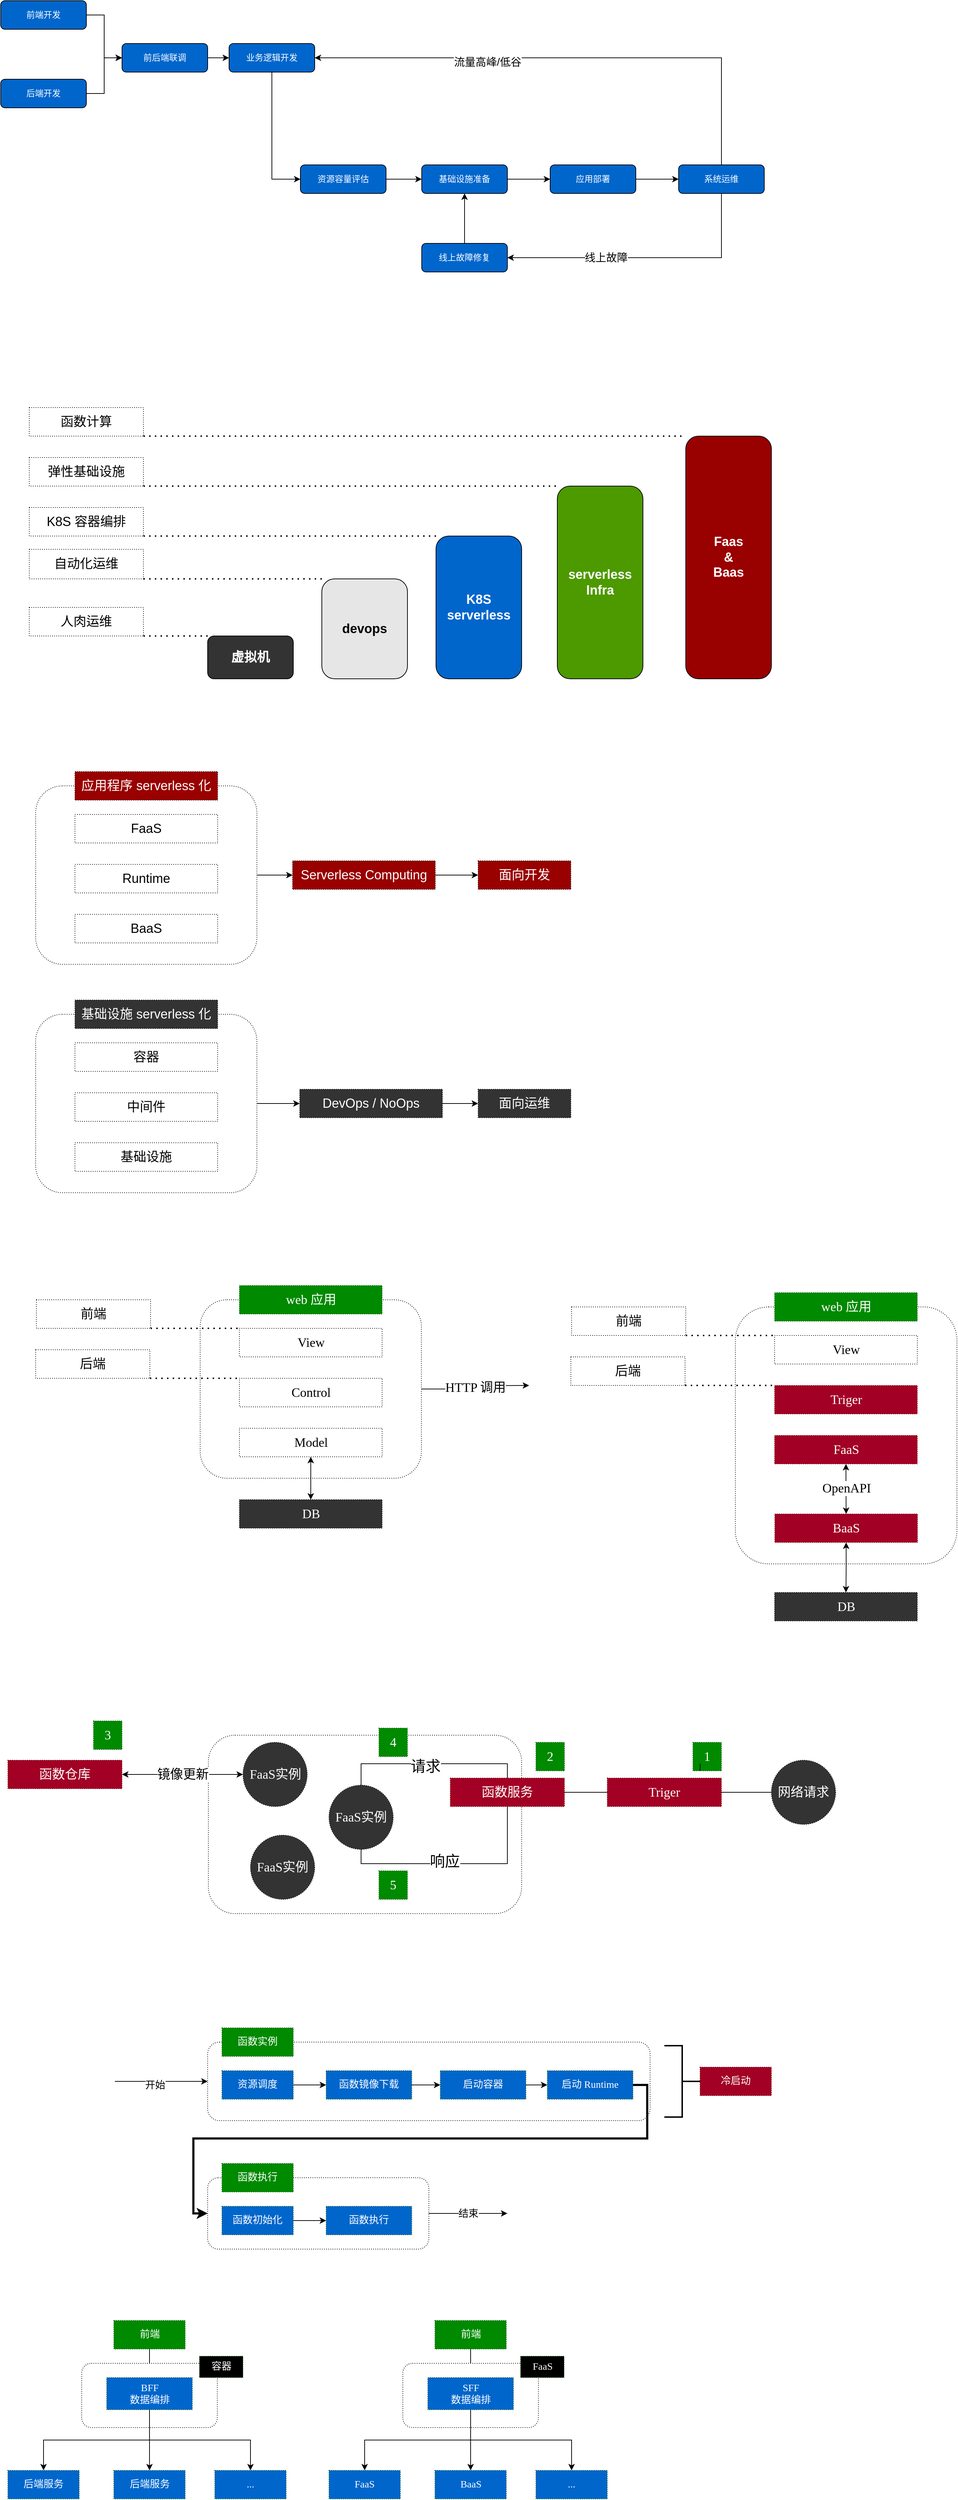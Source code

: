 <mxfile version="16.2.6" type="github">
  <diagram id="bE9tsUGRjl7XfyiEoqof" name="Page-1">
    <mxGraphModel dx="4254" dy="1675" grid="1" gridSize="10" guides="1" tooltips="1" connect="1" arrows="1" fold="1" page="1" pageScale="1" pageWidth="827" pageHeight="1169" math="0" shadow="0">
      <root>
        <mxCell id="0" />
        <mxCell id="1" parent="0" />
        <mxCell id="Or5pxqyeU23qAVYO_Iuh-68" value="" style="edgeStyle=orthogonalEdgeStyle;rounded=0;orthogonalLoop=1;jettySize=auto;html=1;fontSize=18;fontColor=#FFFFFF;" parent="1" source="Or5pxqyeU23qAVYO_Iuh-57" target="Or5pxqyeU23qAVYO_Iuh-67" edge="1">
          <mxGeometry relative="1" as="geometry" />
        </mxCell>
        <mxCell id="Or5pxqyeU23qAVYO_Iuh-57" value="" style="rounded=1;whiteSpace=wrap;html=1;dashed=1;dashPattern=1 2;fontSize=18;fontColor=#000000;fillColor=#FFFFFF;" parent="1" vertex="1">
          <mxGeometry x="-3231" y="340" width="310" height="250" as="geometry" />
        </mxCell>
        <mxCell id="Or5pxqyeU23qAVYO_Iuh-20" value="" style="edgeStyle=orthogonalEdgeStyle;rounded=0;orthogonalLoop=1;jettySize=auto;html=1;fontColor=#FFFFFF;" parent="1" source="Or5pxqyeU23qAVYO_Iuh-9" target="Or5pxqyeU23qAVYO_Iuh-10" edge="1">
          <mxGeometry relative="1" as="geometry" />
        </mxCell>
        <mxCell id="Or5pxqyeU23qAVYO_Iuh-9" value="应用部署" style="rounded=1;whiteSpace=wrap;html=1;fillColor=#0066CC;fontColor=#FFFFFF;" parent="1" vertex="1">
          <mxGeometry x="-2510" y="-850" width="120" height="40" as="geometry" />
        </mxCell>
        <mxCell id="Or5pxqyeU23qAVYO_Iuh-22" style="edgeStyle=orthogonalEdgeStyle;rounded=0;orthogonalLoop=1;jettySize=auto;html=1;exitX=0.5;exitY=1;exitDx=0;exitDy=0;fontColor=#FFFFFF;entryX=1;entryY=0.5;entryDx=0;entryDy=0;" parent="1" source="Or5pxqyeU23qAVYO_Iuh-10" target="Or5pxqyeU23qAVYO_Iuh-13" edge="1">
          <mxGeometry relative="1" as="geometry">
            <mxPoint x="-2610" y="-640" as="targetPoint" />
          </mxGeometry>
        </mxCell>
        <mxCell id="Or5pxqyeU23qAVYO_Iuh-27" value="线上故障" style="edgeLabel;html=1;align=center;verticalAlign=middle;resizable=0;points=[];fontSize=15;fontColor=#000000;" parent="Or5pxqyeU23qAVYO_Iuh-22" vertex="1" connectable="0">
          <mxGeometry x="0.294" y="-1" relative="1" as="geometry">
            <mxPoint as="offset" />
          </mxGeometry>
        </mxCell>
        <mxCell id="Or5pxqyeU23qAVYO_Iuh-24" style="edgeStyle=orthogonalEdgeStyle;rounded=0;orthogonalLoop=1;jettySize=auto;html=1;exitX=0.5;exitY=0;exitDx=0;exitDy=0;entryX=1;entryY=0.5;entryDx=0;entryDy=0;fontColor=#FFFFFF;" parent="1" source="Or5pxqyeU23qAVYO_Iuh-10" target="Or5pxqyeU23qAVYO_Iuh-11" edge="1">
          <mxGeometry relative="1" as="geometry" />
        </mxCell>
        <mxCell id="Or5pxqyeU23qAVYO_Iuh-26" value="流量高峰/低谷" style="edgeLabel;html=1;align=center;verticalAlign=middle;resizable=0;points=[];fontColor=#000000;fontSize=15;" parent="Or5pxqyeU23qAVYO_Iuh-24" vertex="1" connectable="0">
          <mxGeometry x="0.328" y="5" relative="1" as="geometry">
            <mxPoint as="offset" />
          </mxGeometry>
        </mxCell>
        <mxCell id="Or5pxqyeU23qAVYO_Iuh-10" value="系统运维" style="rounded=1;whiteSpace=wrap;html=1;fillColor=#0066CC;fontColor=#FFFFFF;" parent="1" vertex="1">
          <mxGeometry x="-2330" y="-850" width="120" height="40" as="geometry" />
        </mxCell>
        <mxCell id="Or5pxqyeU23qAVYO_Iuh-21" style="edgeStyle=orthogonalEdgeStyle;rounded=0;orthogonalLoop=1;jettySize=auto;html=1;exitX=0.5;exitY=1;exitDx=0;exitDy=0;entryX=0;entryY=0.5;entryDx=0;entryDy=0;fontColor=#FFFFFF;" parent="1" source="Or5pxqyeU23qAVYO_Iuh-11" target="Or5pxqyeU23qAVYO_Iuh-14" edge="1">
          <mxGeometry relative="1" as="geometry" />
        </mxCell>
        <mxCell id="Or5pxqyeU23qAVYO_Iuh-11" value="业务逻辑开发" style="rounded=1;whiteSpace=wrap;html=1;fillColor=#0066CC;fontColor=#FFFFFF;" parent="1" vertex="1">
          <mxGeometry x="-2960" y="-1020" width="120" height="40" as="geometry" />
        </mxCell>
        <mxCell id="Or5pxqyeU23qAVYO_Iuh-25" style="edgeStyle=orthogonalEdgeStyle;rounded=0;orthogonalLoop=1;jettySize=auto;html=1;exitX=0.5;exitY=0;exitDx=0;exitDy=0;entryX=0.5;entryY=1;entryDx=0;entryDy=0;fontColor=#FFFFFF;" parent="1" source="Or5pxqyeU23qAVYO_Iuh-13" target="Or5pxqyeU23qAVYO_Iuh-15" edge="1">
          <mxGeometry relative="1" as="geometry" />
        </mxCell>
        <mxCell id="Or5pxqyeU23qAVYO_Iuh-13" value="线上故障修复" style="rounded=1;whiteSpace=wrap;html=1;fillColor=#0066CC;fontColor=#FFFFFF;" parent="1" vertex="1">
          <mxGeometry x="-2690" y="-740" width="120" height="40" as="geometry" />
        </mxCell>
        <mxCell id="Or5pxqyeU23qAVYO_Iuh-18" value="" style="edgeStyle=orthogonalEdgeStyle;rounded=0;orthogonalLoop=1;jettySize=auto;html=1;fontColor=#FFFFFF;" parent="1" source="Or5pxqyeU23qAVYO_Iuh-14" target="Or5pxqyeU23qAVYO_Iuh-15" edge="1">
          <mxGeometry relative="1" as="geometry" />
        </mxCell>
        <mxCell id="Or5pxqyeU23qAVYO_Iuh-14" value="资源容量评估" style="rounded=1;whiteSpace=wrap;html=1;fillColor=#0066CC;fontColor=#FFFFFF;" parent="1" vertex="1">
          <mxGeometry x="-2860" y="-850" width="120" height="40" as="geometry" />
        </mxCell>
        <mxCell id="Or5pxqyeU23qAVYO_Iuh-19" value="" style="edgeStyle=orthogonalEdgeStyle;rounded=0;orthogonalLoop=1;jettySize=auto;html=1;fontColor=#FFFFFF;" parent="1" source="Or5pxqyeU23qAVYO_Iuh-15" target="Or5pxqyeU23qAVYO_Iuh-9" edge="1">
          <mxGeometry relative="1" as="geometry" />
        </mxCell>
        <mxCell id="Or5pxqyeU23qAVYO_Iuh-15" value="基础设施准备" style="rounded=1;whiteSpace=wrap;html=1;fillColor=#0066CC;fontColor=#FFFFFF;" parent="1" vertex="1">
          <mxGeometry x="-2690" y="-850" width="120" height="40" as="geometry" />
        </mxCell>
        <mxCell id="Or5pxqyeU23qAVYO_Iuh-30" style="edgeStyle=orthogonalEdgeStyle;rounded=0;orthogonalLoop=1;jettySize=auto;html=1;exitX=1;exitY=0.5;exitDx=0;exitDy=0;fontSize=15;fontColor=#000000;" parent="1" source="Or5pxqyeU23qAVYO_Iuh-28" target="Or5pxqyeU23qAVYO_Iuh-11" edge="1">
          <mxGeometry relative="1" as="geometry" />
        </mxCell>
        <mxCell id="Or5pxqyeU23qAVYO_Iuh-28" value="前后端联调" style="rounded=1;whiteSpace=wrap;html=1;fillColor=#0066CC;fontColor=#FFFFFF;" parent="1" vertex="1">
          <mxGeometry x="-3110" y="-1020" width="120" height="40" as="geometry" />
        </mxCell>
        <mxCell id="Or5pxqyeU23qAVYO_Iuh-32" style="edgeStyle=orthogonalEdgeStyle;rounded=0;orthogonalLoop=1;jettySize=auto;html=1;exitX=1;exitY=0.5;exitDx=0;exitDy=0;entryX=0;entryY=0.5;entryDx=0;entryDy=0;fontSize=15;fontColor=#000000;" parent="1" source="Or5pxqyeU23qAVYO_Iuh-29" target="Or5pxqyeU23qAVYO_Iuh-28" edge="1">
          <mxGeometry relative="1" as="geometry" />
        </mxCell>
        <mxCell id="Or5pxqyeU23qAVYO_Iuh-29" value="前端开发" style="rounded=1;whiteSpace=wrap;html=1;fillColor=#0066CC;fontColor=#FFFFFF;" parent="1" vertex="1">
          <mxGeometry x="-3280" y="-1080" width="120" height="40" as="geometry" />
        </mxCell>
        <mxCell id="Or5pxqyeU23qAVYO_Iuh-34" value="" style="edgeStyle=orthogonalEdgeStyle;rounded=0;orthogonalLoop=1;jettySize=auto;html=1;fontSize=15;fontColor=#000000;entryX=0;entryY=0.5;entryDx=0;entryDy=0;" parent="1" source="Or5pxqyeU23qAVYO_Iuh-31" target="Or5pxqyeU23qAVYO_Iuh-28" edge="1">
          <mxGeometry relative="1" as="geometry" />
        </mxCell>
        <mxCell id="Or5pxqyeU23qAVYO_Iuh-31" value="后端开发" style="rounded=1;whiteSpace=wrap;html=1;fillColor=#0066CC;fontColor=#FFFFFF;" parent="1" vertex="1">
          <mxGeometry x="-3280" y="-970" width="120" height="40" as="geometry" />
        </mxCell>
        <mxCell id="Or5pxqyeU23qAVYO_Iuh-35" value="虚拟机" style="rounded=1;whiteSpace=wrap;html=1;fontSize=18;fontColor=#FFFFFF;fillColor=#333333;fontStyle=1" parent="1" vertex="1">
          <mxGeometry x="-2990" y="-190" width="120" height="60" as="geometry" />
        </mxCell>
        <mxCell id="Or5pxqyeU23qAVYO_Iuh-36" value="&lt;div style=&quot;font-size: 18px;&quot;&gt;K8S&lt;/div&gt;&lt;div style=&quot;font-size: 18px;&quot;&gt;serverless&lt;br style=&quot;font-size: 18px;&quot;&gt;&lt;/div&gt;" style="rounded=1;whiteSpace=wrap;html=1;fontSize=18;fontColor=#FFFFFF;fillColor=#0066CC;fontStyle=1" parent="1" vertex="1">
          <mxGeometry x="-2670" y="-330" width="120" height="200" as="geometry" />
        </mxCell>
        <mxCell id="Or5pxqyeU23qAVYO_Iuh-37" value="devops" style="rounded=1;whiteSpace=wrap;html=1;fontSize=18;fontColor=#000000;fillColor=#E6E6E6;fontStyle=1" parent="1" vertex="1">
          <mxGeometry x="-2830" y="-270" width="120" height="140" as="geometry" />
        </mxCell>
        <mxCell id="Or5pxqyeU23qAVYO_Iuh-38" value="&lt;div style=&quot;font-size: 18px;&quot;&gt;serverless&lt;/div&gt;&lt;div style=&quot;font-size: 18px;&quot;&gt;Infra&lt;br style=&quot;font-size: 18px;&quot;&gt;&lt;/div&gt;" style="rounded=1;whiteSpace=wrap;html=1;fontSize=18;fontColor=#FFFFFF;fillColor=#4D9900;fontStyle=1" parent="1" vertex="1">
          <mxGeometry x="-2500" y="-400" width="120" height="270" as="geometry" />
        </mxCell>
        <mxCell id="Or5pxqyeU23qAVYO_Iuh-39" value="&lt;div style=&quot;font-size: 18px&quot;&gt;Faas&lt;/div&gt;&lt;div style=&quot;font-size: 18px&quot;&gt;&amp;amp;&lt;/div&gt;&lt;div style=&quot;font-size: 18px&quot;&gt;Baas&lt;br style=&quot;font-size: 18px&quot;&gt;&lt;/div&gt;" style="rounded=1;whiteSpace=wrap;html=1;fontSize=18;fontColor=#FFFFFF;fillColor=#990000;fontStyle=1" parent="1" vertex="1">
          <mxGeometry x="-2320" y="-470" width="120" height="340" as="geometry" />
        </mxCell>
        <mxCell id="Or5pxqyeU23qAVYO_Iuh-40" value="人肉运维" style="rounded=0;whiteSpace=wrap;html=1;fontSize=18;fontColor=#000000;fillColor=#FFFFFF;dashed=1;dashPattern=1 2;" parent="1" vertex="1">
          <mxGeometry x="-3240" y="-230" width="160" height="40" as="geometry" />
        </mxCell>
        <mxCell id="Or5pxqyeU23qAVYO_Iuh-42" value="" style="endArrow=none;dashed=1;html=1;dashPattern=1 3;strokeWidth=2;rounded=0;fontSize=18;fontColor=#000000;exitX=1;exitY=1;exitDx=0;exitDy=0;entryX=0;entryY=0;entryDx=0;entryDy=0;" parent="1" source="Or5pxqyeU23qAVYO_Iuh-40" target="Or5pxqyeU23qAVYO_Iuh-35" edge="1">
          <mxGeometry width="50" height="50" relative="1" as="geometry">
            <mxPoint x="-3040" y="-340" as="sourcePoint" />
            <mxPoint x="-2990" y="-390" as="targetPoint" />
          </mxGeometry>
        </mxCell>
        <mxCell id="Or5pxqyeU23qAVYO_Iuh-43" value="自动化运维" style="rounded=0;whiteSpace=wrap;html=1;fontSize=18;fontColor=#000000;fillColor=#FFFFFF;dashed=1;dashPattern=1 2;" parent="1" vertex="1">
          <mxGeometry x="-3240" y="-311.33" width="160" height="41.33" as="geometry" />
        </mxCell>
        <mxCell id="Or5pxqyeU23qAVYO_Iuh-44" value="" style="endArrow=none;dashed=1;html=1;dashPattern=1 3;strokeWidth=2;rounded=0;fontSize=18;fontColor=#000000;exitX=1;exitY=1;exitDx=0;exitDy=0;entryX=0;entryY=0;entryDx=0;entryDy=0;" parent="1" source="Or5pxqyeU23qAVYO_Iuh-43" target="Or5pxqyeU23qAVYO_Iuh-37" edge="1">
          <mxGeometry width="50" height="50" relative="1" as="geometry">
            <mxPoint x="-3040" y="-421.33" as="sourcePoint" />
            <mxPoint x="-2990" y="-271.33" as="targetPoint" />
          </mxGeometry>
        </mxCell>
        <mxCell id="Or5pxqyeU23qAVYO_Iuh-45" value="K8S 容器编排" style="rounded=0;whiteSpace=wrap;html=1;fontSize=18;fontColor=#000000;fillColor=#FFFFFF;dashed=1;dashPattern=1 2;" parent="1" vertex="1">
          <mxGeometry x="-3240" y="-370" width="160" height="40" as="geometry" />
        </mxCell>
        <mxCell id="Or5pxqyeU23qAVYO_Iuh-46" value="" style="endArrow=none;dashed=1;html=1;dashPattern=1 3;strokeWidth=2;rounded=0;fontSize=18;fontColor=#000000;exitX=1;exitY=1;exitDx=0;exitDy=0;entryX=0;entryY=0;entryDx=0;entryDy=0;" parent="1" source="Or5pxqyeU23qAVYO_Iuh-45" target="Or5pxqyeU23qAVYO_Iuh-36" edge="1">
          <mxGeometry width="50" height="50" relative="1" as="geometry">
            <mxPoint x="-3040" y="-500" as="sourcePoint" />
            <mxPoint x="-2990" y="-350" as="targetPoint" />
          </mxGeometry>
        </mxCell>
        <mxCell id="Or5pxqyeU23qAVYO_Iuh-47" value="弹性基础设施" style="rounded=0;whiteSpace=wrap;html=1;fontSize=18;fontColor=#000000;fillColor=#FFFFFF;dashed=1;dashPattern=1 2;" parent="1" vertex="1">
          <mxGeometry x="-3240" y="-440" width="160" height="40" as="geometry" />
        </mxCell>
        <mxCell id="Or5pxqyeU23qAVYO_Iuh-48" value="" style="endArrow=none;dashed=1;html=1;dashPattern=1 3;strokeWidth=2;rounded=0;fontSize=18;fontColor=#000000;exitX=1;exitY=1;exitDx=0;exitDy=0;entryX=0;entryY=0;entryDx=0;entryDy=0;" parent="1" source="Or5pxqyeU23qAVYO_Iuh-47" target="Or5pxqyeU23qAVYO_Iuh-38" edge="1">
          <mxGeometry width="50" height="50" relative="1" as="geometry">
            <mxPoint x="-3040" y="-560" as="sourcePoint" />
            <mxPoint x="-2990" y="-410" as="targetPoint" />
          </mxGeometry>
        </mxCell>
        <mxCell id="Or5pxqyeU23qAVYO_Iuh-49" value="函数计算" style="rounded=0;whiteSpace=wrap;html=1;fontSize=18;fontColor=#000000;fillColor=#FFFFFF;dashed=1;dashPattern=1 2;" parent="1" vertex="1">
          <mxGeometry x="-3240" y="-510" width="160" height="40" as="geometry" />
        </mxCell>
        <mxCell id="Or5pxqyeU23qAVYO_Iuh-50" value="" style="endArrow=none;dashed=1;html=1;dashPattern=1 3;strokeWidth=2;rounded=0;fontSize=18;fontColor=#000000;exitX=1;exitY=1;exitDx=0;exitDy=0;entryX=0;entryY=0;entryDx=0;entryDy=0;" parent="1" source="Or5pxqyeU23qAVYO_Iuh-49" target="Or5pxqyeU23qAVYO_Iuh-39" edge="1">
          <mxGeometry width="50" height="50" relative="1" as="geometry">
            <mxPoint x="-3040" y="-620" as="sourcePoint" />
            <mxPoint x="-2990" y="-470" as="targetPoint" />
          </mxGeometry>
        </mxCell>
        <mxCell id="Or5pxqyeU23qAVYO_Iuh-53" value="容器" style="rounded=0;whiteSpace=wrap;html=1;dashed=1;dashPattern=1 2;fontSize=18;fontColor=#000000;fillColor=#FFFFFF;" parent="1" vertex="1">
          <mxGeometry x="-3176" y="380" width="200" height="40" as="geometry" />
        </mxCell>
        <mxCell id="Or5pxqyeU23qAVYO_Iuh-54" value="中间件" style="rounded=0;whiteSpace=wrap;html=1;dashed=1;dashPattern=1 2;fontSize=18;fontColor=#000000;fillColor=#FFFFFF;" parent="1" vertex="1">
          <mxGeometry x="-3176" y="450" width="200" height="40" as="geometry" />
        </mxCell>
        <mxCell id="Or5pxqyeU23qAVYO_Iuh-55" value="基础设施" style="rounded=0;whiteSpace=wrap;html=1;dashed=1;dashPattern=1 2;fontSize=18;fontColor=#000000;fillColor=#FFFFFF;" parent="1" vertex="1">
          <mxGeometry x="-3176" y="520" width="200" height="40" as="geometry" />
        </mxCell>
        <mxCell id="Or5pxqyeU23qAVYO_Iuh-51" value="基础设施 serverless 化" style="rounded=0;whiteSpace=wrap;html=1;dashed=1;dashPattern=1 2;fontSize=18;fontColor=#FFFFFF;fillColor=#333333;" parent="1" vertex="1">
          <mxGeometry x="-3176" y="320" width="200" height="40" as="geometry" />
        </mxCell>
        <mxCell id="Or5pxqyeU23qAVYO_Iuh-64" value="" style="edgeStyle=orthogonalEdgeStyle;rounded=0;orthogonalLoop=1;jettySize=auto;html=1;fontSize=18;fontColor=#FFFFFF;" parent="1" source="Or5pxqyeU23qAVYO_Iuh-58" target="Or5pxqyeU23qAVYO_Iuh-63" edge="1">
          <mxGeometry relative="1" as="geometry" />
        </mxCell>
        <mxCell id="Or5pxqyeU23qAVYO_Iuh-58" value="" style="rounded=1;whiteSpace=wrap;html=1;dashed=1;dashPattern=1 2;fontSize=18;fontColor=#000000;fillColor=#FFFFFF;" parent="1" vertex="1">
          <mxGeometry x="-3231" y="20" width="310" height="250" as="geometry" />
        </mxCell>
        <mxCell id="Or5pxqyeU23qAVYO_Iuh-59" value="&lt;div&gt;FaaS&lt;/div&gt;" style="rounded=0;whiteSpace=wrap;html=1;dashed=1;dashPattern=1 2;fontSize=18;fontColor=#000000;fillColor=#FFFFFF;" parent="1" vertex="1">
          <mxGeometry x="-3176" y="60" width="200" height="40" as="geometry" />
        </mxCell>
        <mxCell id="Or5pxqyeU23qAVYO_Iuh-60" value="Runtime" style="rounded=0;whiteSpace=wrap;html=1;dashed=1;dashPattern=1 2;fontSize=18;fontColor=#000000;fillColor=#FFFFFF;" parent="1" vertex="1">
          <mxGeometry x="-3176" y="130" width="200" height="40" as="geometry" />
        </mxCell>
        <mxCell id="Or5pxqyeU23qAVYO_Iuh-61" value="BaaS" style="rounded=0;whiteSpace=wrap;html=1;dashed=1;dashPattern=1 2;fontSize=18;fontColor=#000000;fillColor=#FFFFFF;" parent="1" vertex="1">
          <mxGeometry x="-3176" y="200" width="200" height="40" as="geometry" />
        </mxCell>
        <mxCell id="Or5pxqyeU23qAVYO_Iuh-62" value="应用程序 serverless 化" style="rounded=0;whiteSpace=wrap;html=1;dashed=1;dashPattern=1 2;fontSize=18;fontColor=#FFFFFF;fillColor=#990000;" parent="1" vertex="1">
          <mxGeometry x="-3176" width="200" height="40" as="geometry" />
        </mxCell>
        <mxCell id="Or5pxqyeU23qAVYO_Iuh-66" value="" style="edgeStyle=orthogonalEdgeStyle;rounded=0;orthogonalLoop=1;jettySize=auto;html=1;fontSize=18;fontColor=#FFFFFF;" parent="1" source="Or5pxqyeU23qAVYO_Iuh-63" target="Or5pxqyeU23qAVYO_Iuh-65" edge="1">
          <mxGeometry relative="1" as="geometry" />
        </mxCell>
        <mxCell id="Or5pxqyeU23qAVYO_Iuh-63" value="Serverless Computing" style="rounded=0;whiteSpace=wrap;html=1;dashed=1;dashPattern=1 2;fontSize=18;fontColor=#FFFFFF;fillColor=#990000;" parent="1" vertex="1">
          <mxGeometry x="-2871" y="125" width="200" height="40" as="geometry" />
        </mxCell>
        <mxCell id="Or5pxqyeU23qAVYO_Iuh-65" value="面向开发" style="rounded=0;whiteSpace=wrap;html=1;dashed=1;dashPattern=1 2;fontSize=18;fontColor=#FFFFFF;fillColor=#990000;" parent="1" vertex="1">
          <mxGeometry x="-2611" y="125" width="130" height="40" as="geometry" />
        </mxCell>
        <mxCell id="Or5pxqyeU23qAVYO_Iuh-70" value="" style="edgeStyle=orthogonalEdgeStyle;rounded=0;orthogonalLoop=1;jettySize=auto;html=1;fontSize=18;fontColor=#FFFFFF;" parent="1" source="Or5pxqyeU23qAVYO_Iuh-67" target="Or5pxqyeU23qAVYO_Iuh-69" edge="1">
          <mxGeometry relative="1" as="geometry" />
        </mxCell>
        <mxCell id="Or5pxqyeU23qAVYO_Iuh-67" value="DevOps / NoOps" style="rounded=0;whiteSpace=wrap;html=1;dashed=1;dashPattern=1 2;fontSize=18;fontColor=#FFFFFF;fillColor=#333333;" parent="1" vertex="1">
          <mxGeometry x="-2861" y="445" width="200" height="40" as="geometry" />
        </mxCell>
        <mxCell id="Or5pxqyeU23qAVYO_Iuh-69" value="面向运维" style="rounded=0;whiteSpace=wrap;html=1;dashed=1;dashPattern=1 2;fontSize=18;fontColor=#FFFFFF;fillColor=#333333;" parent="1" vertex="1">
          <mxGeometry x="-2611" y="445" width="130" height="40" as="geometry" />
        </mxCell>
        <mxCell id="Or5pxqyeU23qAVYO_Iuh-71" value="HTTP 调用" style="edgeStyle=orthogonalEdgeStyle;rounded=0;orthogonalLoop=1;jettySize=auto;html=1;fontSize=18;fontColor=#000000;fontFamily=Comic Sans MS;" parent="1" source="Or5pxqyeU23qAVYO_Iuh-72" edge="1">
          <mxGeometry relative="1" as="geometry">
            <mxPoint x="-2539.5" y="860" as="targetPoint" />
          </mxGeometry>
        </mxCell>
        <mxCell id="Or5pxqyeU23qAVYO_Iuh-72" value="" style="rounded=1;whiteSpace=wrap;html=1;dashed=1;dashPattern=1 2;fontSize=18;fontColor=#000000;fillColor=#FFFFFF;fontFamily=Comic Sans MS;" parent="1" vertex="1">
          <mxGeometry x="-3000.5" y="740" width="310" height="250" as="geometry" />
        </mxCell>
        <mxCell id="Or5pxqyeU23qAVYO_Iuh-73" value="View" style="rounded=0;whiteSpace=wrap;html=1;dashed=1;dashPattern=1 2;fontSize=18;fontColor=#000000;fillColor=#FFFFFF;fontFamily=Comic Sans MS;" parent="1" vertex="1">
          <mxGeometry x="-2945.5" y="780" width="200" height="40" as="geometry" />
        </mxCell>
        <mxCell id="Or5pxqyeU23qAVYO_Iuh-74" value="Control" style="rounded=0;whiteSpace=wrap;html=1;dashed=1;dashPattern=1 2;fontSize=18;fontColor=#000000;fillColor=#FFFFFF;fontFamily=Comic Sans MS;" parent="1" vertex="1">
          <mxGeometry x="-2945.5" y="850" width="200" height="40" as="geometry" />
        </mxCell>
        <mxCell id="Or5pxqyeU23qAVYO_Iuh-78" value="" style="edgeStyle=orthogonalEdgeStyle;rounded=0;orthogonalLoop=1;jettySize=auto;html=1;fontSize=18;fontColor=#FFFFFF;startArrow=classic;startFill=1;fontFamily=Comic Sans MS;" parent="1" source="Or5pxqyeU23qAVYO_Iuh-75" target="Or5pxqyeU23qAVYO_Iuh-77" edge="1">
          <mxGeometry relative="1" as="geometry" />
        </mxCell>
        <mxCell id="Or5pxqyeU23qAVYO_Iuh-75" value="Model" style="rounded=0;whiteSpace=wrap;html=1;dashed=1;dashPattern=1 2;fontSize=18;fontColor=#000000;fillColor=#FFFFFF;fontFamily=Comic Sans MS;" parent="1" vertex="1">
          <mxGeometry x="-2945.5" y="920" width="200" height="40" as="geometry" />
        </mxCell>
        <mxCell id="Or5pxqyeU23qAVYO_Iuh-76" value="web 应用" style="rounded=0;whiteSpace=wrap;html=1;dashed=1;dashPattern=1 2;fontSize=18;fontColor=#ffffff;fillColor=#008a00;strokeColor=#005700;fontFamily=Comic Sans MS;" parent="1" vertex="1">
          <mxGeometry x="-2945.5" y="720" width="200" height="40" as="geometry" />
        </mxCell>
        <mxCell id="Or5pxqyeU23qAVYO_Iuh-77" value="DB" style="rounded=0;whiteSpace=wrap;html=1;dashed=1;dashPattern=1 2;fontSize=18;fontColor=#FFFFFF;fillColor=#333333;fontFamily=Comic Sans MS;" parent="1" vertex="1">
          <mxGeometry x="-2945.5" y="1020" width="200" height="40" as="geometry" />
        </mxCell>
        <mxCell id="Or5pxqyeU23qAVYO_Iuh-79" value="前端" style="rounded=0;whiteSpace=wrap;html=1;fontSize=18;fontColor=#000000;fillColor=#FFFFFF;dashed=1;dashPattern=1 2;fontFamily=Comic Sans MS;" parent="1" vertex="1">
          <mxGeometry x="-3230" y="740" width="160" height="40" as="geometry" />
        </mxCell>
        <mxCell id="Or5pxqyeU23qAVYO_Iuh-80" value="" style="endArrow=none;dashed=1;html=1;dashPattern=1 3;strokeWidth=2;rounded=0;fontSize=18;fontColor=#000000;exitX=1;exitY=1;exitDx=0;exitDy=0;entryX=0;entryY=0;entryDx=0;entryDy=0;" parent="1" source="Or5pxqyeU23qAVYO_Iuh-79" edge="1">
          <mxGeometry width="50" height="50" relative="1" as="geometry">
            <mxPoint x="-2995.5" y="630" as="sourcePoint" />
            <mxPoint x="-2945.5" y="780" as="targetPoint" />
          </mxGeometry>
        </mxCell>
        <mxCell id="Or5pxqyeU23qAVYO_Iuh-81" value="后端" style="rounded=0;whiteSpace=wrap;html=1;fontSize=18;fontColor=#000000;fillColor=#FFFFFF;dashed=1;dashPattern=1 2;fontFamily=Comic Sans MS;" parent="1" vertex="1">
          <mxGeometry x="-3231" y="810" width="160" height="40" as="geometry" />
        </mxCell>
        <mxCell id="Or5pxqyeU23qAVYO_Iuh-82" value="" style="endArrow=none;dashed=1;html=1;dashPattern=1 3;strokeWidth=2;rounded=0;fontSize=18;fontColor=#000000;exitX=1;exitY=1;exitDx=0;exitDy=0;entryX=0;entryY=0;entryDx=0;entryDy=0;" parent="1" source="Or5pxqyeU23qAVYO_Iuh-81" edge="1">
          <mxGeometry width="50" height="50" relative="1" as="geometry">
            <mxPoint x="-2995.5" y="700" as="sourcePoint" />
            <mxPoint x="-2945.5" y="850" as="targetPoint" />
          </mxGeometry>
        </mxCell>
        <mxCell id="Or5pxqyeU23qAVYO_Iuh-84" value="" style="rounded=1;whiteSpace=wrap;html=1;dashed=1;dashPattern=1 2;fontSize=18;fontColor=#000000;fillColor=#FFFFFF;fontFamily=Comic Sans MS;" parent="1" vertex="1">
          <mxGeometry x="-2250.5" y="750" width="310.5" height="360" as="geometry" />
        </mxCell>
        <mxCell id="Or5pxqyeU23qAVYO_Iuh-85" value="View" style="rounded=0;whiteSpace=wrap;html=1;dashed=1;dashPattern=1 2;fontSize=18;fontColor=#000000;fillColor=#FFFFFF;fontFamily=Comic Sans MS;" parent="1" vertex="1">
          <mxGeometry x="-2195.5" y="790" width="200" height="40" as="geometry" />
        </mxCell>
        <mxCell id="Or5pxqyeU23qAVYO_Iuh-86" value="Triger" style="rounded=0;whiteSpace=wrap;html=1;dashed=1;dashPattern=1 2;fontSize=18;fontColor=#ffffff;fillColor=#a20025;fontFamily=Comic Sans MS;strokeColor=#6F0000;" parent="1" vertex="1">
          <mxGeometry x="-2195.5" y="860" width="200" height="40" as="geometry" />
        </mxCell>
        <mxCell id="Or5pxqyeU23qAVYO_Iuh-87" value="" style="edgeStyle=orthogonalEdgeStyle;rounded=0;orthogonalLoop=1;jettySize=auto;html=1;fontSize=18;fontColor=#FFFFFF;startArrow=classic;startFill=1;fontFamily=Comic Sans MS;exitX=0.5;exitY=1;exitDx=0;exitDy=0;" parent="1" source="Or5pxqyeU23qAVYO_Iuh-96" target="Or5pxqyeU23qAVYO_Iuh-90" edge="1">
          <mxGeometry relative="1" as="geometry">
            <mxPoint x="-2095.5" y="1130" as="sourcePoint" />
          </mxGeometry>
        </mxCell>
        <mxCell id="Or5pxqyeU23qAVYO_Iuh-89" value="web 应用" style="rounded=0;whiteSpace=wrap;html=1;dashed=1;dashPattern=1 2;fontSize=18;fontColor=#ffffff;fillColor=#008a00;strokeColor=#005700;fontFamily=Comic Sans MS;" parent="1" vertex="1">
          <mxGeometry x="-2195.5" y="730" width="200" height="40" as="geometry" />
        </mxCell>
        <mxCell id="Or5pxqyeU23qAVYO_Iuh-90" value="DB" style="rounded=0;whiteSpace=wrap;html=1;dashed=1;dashPattern=1 2;fontSize=18;fontColor=#FFFFFF;fillColor=#333333;fontFamily=Comic Sans MS;" parent="1" vertex="1">
          <mxGeometry x="-2195.5" y="1150" width="200" height="40" as="geometry" />
        </mxCell>
        <mxCell id="Or5pxqyeU23qAVYO_Iuh-91" value="前端" style="rounded=0;whiteSpace=wrap;html=1;fontSize=18;fontColor=#000000;fillColor=#FFFFFF;dashed=1;dashPattern=1 2;fontFamily=Comic Sans MS;" parent="1" vertex="1">
          <mxGeometry x="-2480" y="750" width="160" height="40" as="geometry" />
        </mxCell>
        <mxCell id="Or5pxqyeU23qAVYO_Iuh-92" value="" style="endArrow=none;dashed=1;html=1;dashPattern=1 3;strokeWidth=2;rounded=0;fontSize=18;fontColor=#000000;exitX=1;exitY=1;exitDx=0;exitDy=0;entryX=0;entryY=0;entryDx=0;entryDy=0;" parent="1" source="Or5pxqyeU23qAVYO_Iuh-91" edge="1">
          <mxGeometry width="50" height="50" relative="1" as="geometry">
            <mxPoint x="-2245.5" y="640" as="sourcePoint" />
            <mxPoint x="-2195.5" y="790" as="targetPoint" />
          </mxGeometry>
        </mxCell>
        <mxCell id="Or5pxqyeU23qAVYO_Iuh-93" value="后端" style="rounded=0;whiteSpace=wrap;html=1;fontSize=18;fontColor=#000000;fillColor=#FFFFFF;dashed=1;dashPattern=1 2;fontFamily=Comic Sans MS;" parent="1" vertex="1">
          <mxGeometry x="-2481" y="820" width="160" height="40" as="geometry" />
        </mxCell>
        <mxCell id="Or5pxqyeU23qAVYO_Iuh-94" value="" style="endArrow=none;dashed=1;html=1;dashPattern=1 3;strokeWidth=2;rounded=0;fontSize=18;fontColor=#000000;exitX=1;exitY=1;exitDx=0;exitDy=0;entryX=0;entryY=0;entryDx=0;entryDy=0;" parent="1" source="Or5pxqyeU23qAVYO_Iuh-93" edge="1">
          <mxGeometry width="50" height="50" relative="1" as="geometry">
            <mxPoint x="-2245.5" y="710" as="sourcePoint" />
            <mxPoint x="-2195.5" y="860" as="targetPoint" />
          </mxGeometry>
        </mxCell>
        <mxCell id="Or5pxqyeU23qAVYO_Iuh-97" value="" style="edgeStyle=orthogonalEdgeStyle;rounded=0;orthogonalLoop=1;jettySize=auto;html=1;fontFamily=Comic Sans MS;fontSize=18;fontColor=#000000;startArrow=classic;startFill=1;" parent="1" source="Or5pxqyeU23qAVYO_Iuh-95" target="Or5pxqyeU23qAVYO_Iuh-96" edge="1">
          <mxGeometry relative="1" as="geometry" />
        </mxCell>
        <mxCell id="Or5pxqyeU23qAVYO_Iuh-98" value="OpenAPI" style="edgeLabel;html=1;align=center;verticalAlign=middle;resizable=0;points=[];fontSize=18;fontFamily=Comic Sans MS;fontColor=#000000;" parent="Or5pxqyeU23qAVYO_Iuh-97" vertex="1" connectable="0">
          <mxGeometry x="-0.072" relative="1" as="geometry">
            <mxPoint y="1" as="offset" />
          </mxGeometry>
        </mxCell>
        <mxCell id="Or5pxqyeU23qAVYO_Iuh-95" value="FaaS" style="rounded=0;whiteSpace=wrap;html=1;dashed=1;dashPattern=1 2;fontSize=18;fontColor=#ffffff;fillColor=#a20025;fontFamily=Comic Sans MS;strokeColor=#6F0000;" parent="1" vertex="1">
          <mxGeometry x="-2195.5" y="930" width="200" height="40" as="geometry" />
        </mxCell>
        <mxCell id="Or5pxqyeU23qAVYO_Iuh-96" value="BaaS" style="rounded=0;whiteSpace=wrap;html=1;dashed=1;dashPattern=1 2;fontSize=18;fontColor=#ffffff;fillColor=#a20025;fontFamily=Comic Sans MS;strokeColor=#6F0000;" parent="1" vertex="1">
          <mxGeometry x="-2195.25" y="1040" width="200" height="40" as="geometry" />
        </mxCell>
        <mxCell id="Or5pxqyeU23qAVYO_Iuh-99" value="" style="rounded=1;whiteSpace=wrap;html=1;dashed=1;dashPattern=1 2;fontSize=18;fontColor=#000000;fillColor=#FFFFFF;fontFamily=Comic Sans MS;" parent="1" vertex="1">
          <mxGeometry x="-2989" y="1350" width="439" height="250" as="geometry" />
        </mxCell>
        <mxCell id="Or5pxqyeU23qAVYO_Iuh-104" value="镜像更新" style="edgeStyle=orthogonalEdgeStyle;rounded=0;orthogonalLoop=1;jettySize=auto;html=1;fontFamily=Comic Sans MS;fontSize=18;fontColor=#000000;startArrow=classic;startFill=1;exitX=1;exitY=0.5;exitDx=0;exitDy=0;" parent="1" source="Or5pxqyeU23qAVYO_Iuh-100" target="Or5pxqyeU23qAVYO_Iuh-102" edge="1">
          <mxGeometry relative="1" as="geometry">
            <mxPoint x="-3050" y="1405" as="sourcePoint" />
          </mxGeometry>
        </mxCell>
        <mxCell id="Or5pxqyeU23qAVYO_Iuh-100" value="函数仓库" style="rounded=0;whiteSpace=wrap;html=1;dashed=1;dashPattern=1 2;fontSize=18;fontColor=#ffffff;fillColor=#a20025;fontFamily=Comic Sans MS;strokeColor=#6F0000;" parent="1" vertex="1">
          <mxGeometry x="-3270" y="1385" width="160" height="40" as="geometry" />
        </mxCell>
        <mxCell id="Or5pxqyeU23qAVYO_Iuh-110" style="edgeStyle=orthogonalEdgeStyle;rounded=0;orthogonalLoop=1;jettySize=auto;html=1;exitX=0.5;exitY=1;exitDx=0;exitDy=0;entryX=0.5;entryY=1;entryDx=0;entryDy=0;fontFamily=Comic Sans MS;fontSize=21;fontColor=#000000;startArrow=none;startFill=0;endArrow=none;endFill=0;" parent="1" source="Or5pxqyeU23qAVYO_Iuh-101" target="Or5pxqyeU23qAVYO_Iuh-105" edge="1">
          <mxGeometry relative="1" as="geometry" />
        </mxCell>
        <mxCell id="Or5pxqyeU23qAVYO_Iuh-111" value="响应" style="edgeLabel;html=1;align=center;verticalAlign=middle;resizable=0;points=[];fontSize=21;fontFamily=Comic Sans MS;fontColor=#000000;" parent="Or5pxqyeU23qAVYO_Iuh-110" vertex="1" connectable="0">
          <mxGeometry x="-0.11" y="3" relative="1" as="geometry">
            <mxPoint x="1" as="offset" />
          </mxGeometry>
        </mxCell>
        <mxCell id="Or5pxqyeU23qAVYO_Iuh-101" value="FaaS实例" style="ellipse;whiteSpace=wrap;html=1;aspect=fixed;dashed=1;dashPattern=1 2;fontFamily=Comic Sans MS;fontSize=18;fontColor=#FFFFFF;fillColor=#333333;" parent="1" vertex="1">
          <mxGeometry x="-2820" y="1420" width="90" height="90" as="geometry" />
        </mxCell>
        <mxCell id="Or5pxqyeU23qAVYO_Iuh-102" value="FaaS实例" style="ellipse;whiteSpace=wrap;html=1;aspect=fixed;dashed=1;dashPattern=1 2;fontFamily=Comic Sans MS;fontSize=18;fontColor=#FFFFFF;fillColor=#333333;" parent="1" vertex="1">
          <mxGeometry x="-2940.5" y="1360" width="90" height="90" as="geometry" />
        </mxCell>
        <mxCell id="Or5pxqyeU23qAVYO_Iuh-103" value="FaaS实例" style="ellipse;whiteSpace=wrap;html=1;aspect=fixed;dashed=1;dashPattern=1 2;fontFamily=Comic Sans MS;fontSize=18;fontColor=#FFFFFF;fillColor=#333333;" parent="1" vertex="1">
          <mxGeometry x="-2930" y="1490" width="90" height="90" as="geometry" />
        </mxCell>
        <mxCell id="Or5pxqyeU23qAVYO_Iuh-107" style="edgeStyle=orthogonalEdgeStyle;rounded=0;orthogonalLoop=1;jettySize=auto;html=1;exitX=0.5;exitY=0;exitDx=0;exitDy=0;entryX=0.5;entryY=0;entryDx=0;entryDy=0;fontFamily=Comic Sans MS;fontSize=18;fontColor=#000000;startArrow=none;startFill=0;endArrow=none;endFill=0;" parent="1" source="Or5pxqyeU23qAVYO_Iuh-105" target="Or5pxqyeU23qAVYO_Iuh-101" edge="1">
          <mxGeometry relative="1" as="geometry" />
        </mxCell>
        <mxCell id="Or5pxqyeU23qAVYO_Iuh-108" value="请求" style="edgeLabel;html=1;align=center;verticalAlign=middle;resizable=0;points=[];fontSize=21;fontFamily=Comic Sans MS;fontColor=#000000;" parent="Or5pxqyeU23qAVYO_Iuh-107" vertex="1" connectable="0">
          <mxGeometry x="0.059" y="4" relative="1" as="geometry">
            <mxPoint as="offset" />
          </mxGeometry>
        </mxCell>
        <mxCell id="Or5pxqyeU23qAVYO_Iuh-105" value="函数服务" style="rounded=0;whiteSpace=wrap;html=1;dashed=1;dashPattern=1 2;fontSize=18;fontColor=#ffffff;fillColor=#a20025;fontFamily=Comic Sans MS;strokeColor=#6F0000;" parent="1" vertex="1">
          <mxGeometry x="-2650" y="1410" width="160" height="40" as="geometry" />
        </mxCell>
        <mxCell id="Or5pxqyeU23qAVYO_Iuh-113" style="edgeStyle=orthogonalEdgeStyle;rounded=0;orthogonalLoop=1;jettySize=auto;html=1;exitX=0;exitY=0.5;exitDx=0;exitDy=0;entryX=1;entryY=0.5;entryDx=0;entryDy=0;fontFamily=Comic Sans MS;fontSize=21;fontColor=#000000;startArrow=none;startFill=0;endArrow=none;endFill=0;" parent="1" source="Or5pxqyeU23qAVYO_Iuh-112" target="Or5pxqyeU23qAVYO_Iuh-105" edge="1">
          <mxGeometry relative="1" as="geometry" />
        </mxCell>
        <mxCell id="Or5pxqyeU23qAVYO_Iuh-112" value="Triger" style="rounded=0;whiteSpace=wrap;html=1;dashed=1;dashPattern=1 2;fontSize=18;fontColor=#ffffff;fillColor=#a20025;fontFamily=Comic Sans MS;strokeColor=#6F0000;" parent="1" vertex="1">
          <mxGeometry x="-2430" y="1410" width="160" height="40" as="geometry" />
        </mxCell>
        <mxCell id="Or5pxqyeU23qAVYO_Iuh-115" style="edgeStyle=orthogonalEdgeStyle;rounded=0;orthogonalLoop=1;jettySize=auto;html=1;exitX=0;exitY=0.5;exitDx=0;exitDy=0;entryX=1;entryY=0.5;entryDx=0;entryDy=0;fontFamily=Comic Sans MS;fontSize=21;fontColor=#000000;startArrow=none;startFill=0;endArrow=none;endFill=0;" parent="1" source="Or5pxqyeU23qAVYO_Iuh-114" target="Or5pxqyeU23qAVYO_Iuh-112" edge="1">
          <mxGeometry relative="1" as="geometry" />
        </mxCell>
        <mxCell id="Or5pxqyeU23qAVYO_Iuh-114" value="网络请求" style="ellipse;whiteSpace=wrap;html=1;aspect=fixed;dashed=1;dashPattern=1 2;fontFamily=Comic Sans MS;fontSize=18;fontColor=#FFFFFF;fillColor=#333333;" parent="1" vertex="1">
          <mxGeometry x="-2200" y="1385" width="90" height="90" as="geometry" />
        </mxCell>
        <mxCell id="Or5pxqyeU23qAVYO_Iuh-116" value="1" style="rounded=0;whiteSpace=wrap;html=1;dashed=1;dashPattern=1 2;fontSize=18;fontColor=#ffffff;fillColor=#008a00;strokeColor=#005700;fontFamily=Comic Sans MS;" parent="1" vertex="1">
          <mxGeometry x="-2310" y="1360" width="40" height="40" as="geometry" />
        </mxCell>
        <mxCell id="Or5pxqyeU23qAVYO_Iuh-117" style="edgeStyle=orthogonalEdgeStyle;rounded=0;orthogonalLoop=1;jettySize=auto;html=1;exitX=0.25;exitY=1;exitDx=0;exitDy=0;entryX=0.258;entryY=0.75;entryDx=0;entryDy=0;entryPerimeter=0;fontFamily=Comic Sans MS;fontSize=21;fontColor=#000000;startArrow=none;startFill=0;endArrow=none;endFill=0;" parent="1" source="Or5pxqyeU23qAVYO_Iuh-116" target="Or5pxqyeU23qAVYO_Iuh-116" edge="1">
          <mxGeometry relative="1" as="geometry" />
        </mxCell>
        <mxCell id="Or5pxqyeU23qAVYO_Iuh-118" value="4" style="rounded=0;whiteSpace=wrap;html=1;dashed=1;dashPattern=1 2;fontSize=18;fontColor=#ffffff;fillColor=#008a00;strokeColor=#005700;fontFamily=Comic Sans MS;" parent="1" vertex="1">
          <mxGeometry x="-2750" y="1340" width="40" height="40" as="geometry" />
        </mxCell>
        <mxCell id="Or5pxqyeU23qAVYO_Iuh-119" value="5" style="rounded=0;whiteSpace=wrap;html=1;dashed=1;dashPattern=1 2;fontSize=18;fontColor=#ffffff;fillColor=#008a00;strokeColor=#005700;fontFamily=Comic Sans MS;" parent="1" vertex="1">
          <mxGeometry x="-2750" y="1540" width="40" height="40" as="geometry" />
        </mxCell>
        <mxCell id="Or5pxqyeU23qAVYO_Iuh-120" value="3" style="rounded=0;whiteSpace=wrap;html=1;dashed=1;dashPattern=1 2;fontSize=18;fontColor=#ffffff;fillColor=#008a00;strokeColor=#005700;fontFamily=Comic Sans MS;" parent="1" vertex="1">
          <mxGeometry x="-3150" y="1330" width="40" height="40" as="geometry" />
        </mxCell>
        <mxCell id="Or5pxqyeU23qAVYO_Iuh-121" value="2" style="rounded=0;whiteSpace=wrap;html=1;dashed=1;dashPattern=1 2;fontSize=18;fontColor=#ffffff;fillColor=#008a00;strokeColor=#005700;fontFamily=Comic Sans MS;" parent="1" vertex="1">
          <mxGeometry x="-2530" y="1360" width="40" height="40" as="geometry" />
        </mxCell>
        <mxCell id="jAI64jkiMMCqUW5UmXmu-1" value="" style="rounded=1;whiteSpace=wrap;html=1;dashed=1;dashPattern=1 2;fontSize=18;fontColor=#000000;fillColor=#FFFFFF;fontFamily=Comic Sans MS;" parent="1" vertex="1">
          <mxGeometry x="-2990" y="1780" width="620" height="110" as="geometry" />
        </mxCell>
        <mxCell id="jAI64jkiMMCqUW5UmXmu-2" value="函数实例" style="rounded=0;whiteSpace=wrap;html=1;dashed=1;dashPattern=1 2;fontSize=14;fontColor=#ffffff;fillColor=#008a00;strokeColor=#005700;fontFamily=Comic Sans MS;" parent="1" vertex="1">
          <mxGeometry x="-2970" y="1760" width="100" height="40" as="geometry" />
        </mxCell>
        <mxCell id="jAI64jkiMMCqUW5UmXmu-16" value="" style="edgeStyle=orthogonalEdgeStyle;rounded=0;orthogonalLoop=1;jettySize=auto;html=1;fontSize=14;" parent="1" source="jAI64jkiMMCqUW5UmXmu-3" target="jAI64jkiMMCqUW5UmXmu-4" edge="1">
          <mxGeometry relative="1" as="geometry" />
        </mxCell>
        <mxCell id="jAI64jkiMMCqUW5UmXmu-3" value="资源调度" style="rounded=0;whiteSpace=wrap;html=1;dashed=1;dashPattern=1 2;fontSize=14;fontColor=#ffffff;fillColor=#0066CC;strokeColor=#005700;fontFamily=Comic Sans MS;" parent="1" vertex="1">
          <mxGeometry x="-2970" y="1820" width="100" height="40" as="geometry" />
        </mxCell>
        <mxCell id="jAI64jkiMMCqUW5UmXmu-17" value="" style="edgeStyle=orthogonalEdgeStyle;rounded=0;orthogonalLoop=1;jettySize=auto;html=1;fontSize=14;" parent="1" source="jAI64jkiMMCqUW5UmXmu-4" target="jAI64jkiMMCqUW5UmXmu-5" edge="1">
          <mxGeometry relative="1" as="geometry" />
        </mxCell>
        <mxCell id="jAI64jkiMMCqUW5UmXmu-4" value="函数镜像下载" style="rounded=0;whiteSpace=wrap;html=1;dashed=1;dashPattern=1 2;fontSize=14;fontColor=#ffffff;fillColor=#0066CC;strokeColor=#005700;fontFamily=Comic Sans MS;" parent="1" vertex="1">
          <mxGeometry x="-2824" y="1820" width="120" height="40" as="geometry" />
        </mxCell>
        <mxCell id="jAI64jkiMMCqUW5UmXmu-18" value="" style="edgeStyle=orthogonalEdgeStyle;rounded=0;orthogonalLoop=1;jettySize=auto;html=1;fontSize=14;" parent="1" source="jAI64jkiMMCqUW5UmXmu-5" target="jAI64jkiMMCqUW5UmXmu-6" edge="1">
          <mxGeometry relative="1" as="geometry" />
        </mxCell>
        <mxCell id="jAI64jkiMMCqUW5UmXmu-5" value="启动容器" style="rounded=0;whiteSpace=wrap;html=1;dashed=1;dashPattern=1 2;fontSize=14;fontColor=#ffffff;fillColor=#0066CC;strokeColor=#005700;fontFamily=Comic Sans MS;" parent="1" vertex="1">
          <mxGeometry x="-2664" y="1820" width="120" height="40" as="geometry" />
        </mxCell>
        <mxCell id="jAI64jkiMMCqUW5UmXmu-19" style="edgeStyle=orthogonalEdgeStyle;rounded=0;orthogonalLoop=1;jettySize=auto;html=1;exitX=1;exitY=0.5;exitDx=0;exitDy=0;entryX=0;entryY=0.5;entryDx=0;entryDy=0;fontSize=14;strokeWidth=3;" parent="1" source="jAI64jkiMMCqUW5UmXmu-6" target="jAI64jkiMMCqUW5UmXmu-7" edge="1">
          <mxGeometry relative="1" as="geometry" />
        </mxCell>
        <mxCell id="jAI64jkiMMCqUW5UmXmu-6" value="启动 Runtime" style="rounded=0;whiteSpace=wrap;html=1;dashed=1;dashPattern=1 2;fontSize=14;fontColor=#ffffff;fillColor=#0066CC;strokeColor=#005700;fontFamily=Comic Sans MS;" parent="1" vertex="1">
          <mxGeometry x="-2514" y="1820" width="120" height="40" as="geometry" />
        </mxCell>
        <mxCell id="jAI64jkiMMCqUW5UmXmu-7" value="" style="rounded=1;whiteSpace=wrap;html=1;dashed=1;dashPattern=1 2;fontSize=18;fontColor=#000000;fillColor=#FFFFFF;fontFamily=Comic Sans MS;" parent="1" vertex="1">
          <mxGeometry x="-2990" y="1970" width="310" height="100" as="geometry" />
        </mxCell>
        <mxCell id="jAI64jkiMMCqUW5UmXmu-8" value="函数执行" style="rounded=0;whiteSpace=wrap;html=1;dashed=1;dashPattern=1 2;fontSize=14;fontColor=#ffffff;fillColor=#008a00;strokeColor=#005700;fontFamily=Comic Sans MS;" parent="1" vertex="1">
          <mxGeometry x="-2970" y="1950" width="100" height="40" as="geometry" />
        </mxCell>
        <mxCell id="jAI64jkiMMCqUW5UmXmu-20" value="" style="edgeStyle=orthogonalEdgeStyle;rounded=0;orthogonalLoop=1;jettySize=auto;html=1;fontSize=14;" parent="1" source="jAI64jkiMMCqUW5UmXmu-9" target="jAI64jkiMMCqUW5UmXmu-10" edge="1">
          <mxGeometry relative="1" as="geometry" />
        </mxCell>
        <mxCell id="jAI64jkiMMCqUW5UmXmu-9" value="函数初始化" style="rounded=0;whiteSpace=wrap;html=1;dashed=1;dashPattern=1 2;fontSize=14;fontColor=#ffffff;fillColor=#0066CC;strokeColor=#005700;fontFamily=Comic Sans MS;" parent="1" vertex="1">
          <mxGeometry x="-2970" y="2010" width="100" height="40" as="geometry" />
        </mxCell>
        <mxCell id="jAI64jkiMMCqUW5UmXmu-10" value="函数执行" style="rounded=0;whiteSpace=wrap;html=1;dashed=1;dashPattern=1 2;fontSize=14;fontColor=#ffffff;fillColor=#0066CC;strokeColor=#005700;fontFamily=Comic Sans MS;" parent="1" vertex="1">
          <mxGeometry x="-2824" y="2010" width="120" height="40" as="geometry" />
        </mxCell>
        <mxCell id="jAI64jkiMMCqUW5UmXmu-13" value="" style="endArrow=classic;html=1;rounded=0;fontSize=14;entryX=0;entryY=0.5;entryDx=0;entryDy=0;" parent="1" target="jAI64jkiMMCqUW5UmXmu-1" edge="1">
          <mxGeometry width="50" height="50" relative="1" as="geometry">
            <mxPoint x="-3120" y="1835" as="sourcePoint" />
            <mxPoint x="-3080" y="1810" as="targetPoint" />
          </mxGeometry>
        </mxCell>
        <mxCell id="jAI64jkiMMCqUW5UmXmu-14" value="开始" style="edgeLabel;html=1;align=center;verticalAlign=middle;resizable=0;points=[];fontSize=14;" parent="jAI64jkiMMCqUW5UmXmu-13" vertex="1" connectable="0">
          <mxGeometry x="-0.139" y="-5" relative="1" as="geometry">
            <mxPoint as="offset" />
          </mxGeometry>
        </mxCell>
        <mxCell id="jAI64jkiMMCqUW5UmXmu-15" value="结束" style="endArrow=classic;html=1;rounded=0;fontSize=14;exitX=1;exitY=0.5;exitDx=0;exitDy=0;" parent="1" source="jAI64jkiMMCqUW5UmXmu-7" edge="1">
          <mxGeometry width="50" height="50" relative="1" as="geometry">
            <mxPoint x="-2660" y="2200" as="sourcePoint" />
            <mxPoint x="-2570" y="2020" as="targetPoint" />
          </mxGeometry>
        </mxCell>
        <mxCell id="jAI64jkiMMCqUW5UmXmu-21" value="" style="strokeWidth=2;html=1;shape=mxgraph.flowchart.annotation_2;align=left;labelPosition=right;pointerEvents=1;fontSize=14;fillColor=#0066CC;rotation=-180;" parent="1" vertex="1">
          <mxGeometry x="-2350" y="1785" width="50" height="100" as="geometry" />
        </mxCell>
        <mxCell id="jAI64jkiMMCqUW5UmXmu-22" value="冷启动" style="rounded=0;whiteSpace=wrap;html=1;dashed=1;dashPattern=1 2;fontSize=14;fontColor=#ffffff;fillColor=#a20025;strokeColor=#6F0000;fontFamily=Comic Sans MS;" parent="1" vertex="1">
          <mxGeometry x="-2300" y="1815" width="100" height="40" as="geometry" />
        </mxCell>
        <mxCell id="X35LFI7e0WFa_TSJ3Fc1-8" value="" style="edgeStyle=orthogonalEdgeStyle;rounded=0;orthogonalLoop=1;jettySize=auto;html=1;" edge="1" parent="1" source="X35LFI7e0WFa_TSJ3Fc1-1" target="X35LFI7e0WFa_TSJ3Fc1-3">
          <mxGeometry relative="1" as="geometry" />
        </mxCell>
        <mxCell id="X35LFI7e0WFa_TSJ3Fc1-1" value="前端" style="rounded=0;whiteSpace=wrap;html=1;dashed=1;dashPattern=1 2;fontSize=14;fontColor=#ffffff;fillColor=#008a00;strokeColor=#005700;fontFamily=Comic Sans MS;" vertex="1" parent="1">
          <mxGeometry x="-3121.5" y="2170" width="100" height="40" as="geometry" />
        </mxCell>
        <mxCell id="X35LFI7e0WFa_TSJ3Fc1-2" value="" style="rounded=1;whiteSpace=wrap;html=1;dashed=1;dashPattern=1 2;fontSize=18;fontColor=#000000;fillColor=#FFFFFF;fontFamily=Comic Sans MS;" vertex="1" parent="1">
          <mxGeometry x="-3166.5" y="2230" width="190" height="90" as="geometry" />
        </mxCell>
        <mxCell id="X35LFI7e0WFa_TSJ3Fc1-9" style="edgeStyle=orthogonalEdgeStyle;rounded=0;orthogonalLoop=1;jettySize=auto;html=1;exitX=0.5;exitY=1;exitDx=0;exitDy=0;" edge="1" parent="1" source="X35LFI7e0WFa_TSJ3Fc1-3" target="X35LFI7e0WFa_TSJ3Fc1-5">
          <mxGeometry relative="1" as="geometry" />
        </mxCell>
        <mxCell id="X35LFI7e0WFa_TSJ3Fc1-10" style="edgeStyle=orthogonalEdgeStyle;rounded=0;orthogonalLoop=1;jettySize=auto;html=1;exitX=0.5;exitY=1;exitDx=0;exitDy=0;" edge="1" parent="1" source="X35LFI7e0WFa_TSJ3Fc1-3" target="X35LFI7e0WFa_TSJ3Fc1-7">
          <mxGeometry relative="1" as="geometry" />
        </mxCell>
        <mxCell id="X35LFI7e0WFa_TSJ3Fc1-11" style="edgeStyle=orthogonalEdgeStyle;rounded=0;orthogonalLoop=1;jettySize=auto;html=1;exitX=0.5;exitY=1;exitDx=0;exitDy=0;" edge="1" parent="1" source="X35LFI7e0WFa_TSJ3Fc1-3" target="X35LFI7e0WFa_TSJ3Fc1-6">
          <mxGeometry relative="1" as="geometry" />
        </mxCell>
        <mxCell id="X35LFI7e0WFa_TSJ3Fc1-3" value="&lt;div&gt;BFF&lt;/div&gt;&lt;div&gt;数据编排&lt;br&gt;&lt;/div&gt;" style="rounded=0;whiteSpace=wrap;html=1;dashed=1;dashPattern=1 2;fontSize=14;fontColor=#ffffff;fillColor=#0066CC;strokeColor=#005700;fontFamily=Comic Sans MS;" vertex="1" parent="1">
          <mxGeometry x="-3131.5" y="2250" width="120" height="45" as="geometry" />
        </mxCell>
        <mxCell id="X35LFI7e0WFa_TSJ3Fc1-4" value="容器" style="rounded=0;whiteSpace=wrap;html=1;dashed=1;dashPattern=1 2;fontSize=14;fontColor=#ffffff;fillColor=#000000;strokeColor=#005700;fontFamily=Comic Sans MS;" vertex="1" parent="1">
          <mxGeometry x="-3001.5" y="2220" width="61" height="30" as="geometry" />
        </mxCell>
        <mxCell id="X35LFI7e0WFa_TSJ3Fc1-5" value="后端服务" style="rounded=0;whiteSpace=wrap;html=1;dashed=1;dashPattern=1 2;fontSize=14;fontColor=#ffffff;fillColor=#0066CC;strokeColor=#005700;fontFamily=Comic Sans MS;" vertex="1" parent="1">
          <mxGeometry x="-3270" y="2380" width="100" height="40" as="geometry" />
        </mxCell>
        <mxCell id="X35LFI7e0WFa_TSJ3Fc1-6" value="后端服务" style="rounded=0;whiteSpace=wrap;html=1;dashed=1;dashPattern=1 2;fontSize=14;fontColor=#ffffff;fillColor=#0066CC;strokeColor=#005700;fontFamily=Comic Sans MS;" vertex="1" parent="1">
          <mxGeometry x="-3121.5" y="2380" width="100" height="40" as="geometry" />
        </mxCell>
        <mxCell id="X35LFI7e0WFa_TSJ3Fc1-7" value="..." style="rounded=0;whiteSpace=wrap;html=1;dashed=1;dashPattern=1 2;fontSize=14;fontColor=#ffffff;fillColor=#0066CC;strokeColor=#005700;fontFamily=Comic Sans MS;" vertex="1" parent="1">
          <mxGeometry x="-2980" y="2380" width="100" height="40" as="geometry" />
        </mxCell>
        <mxCell id="X35LFI7e0WFa_TSJ3Fc1-12" value="" style="edgeStyle=orthogonalEdgeStyle;rounded=0;orthogonalLoop=1;jettySize=auto;html=1;" edge="1" parent="1" source="X35LFI7e0WFa_TSJ3Fc1-13" target="X35LFI7e0WFa_TSJ3Fc1-18">
          <mxGeometry relative="1" as="geometry" />
        </mxCell>
        <mxCell id="X35LFI7e0WFa_TSJ3Fc1-13" value="前端" style="rounded=0;whiteSpace=wrap;html=1;dashed=1;dashPattern=1 2;fontSize=14;fontColor=#ffffff;fillColor=#008a00;strokeColor=#005700;fontFamily=Comic Sans MS;" vertex="1" parent="1">
          <mxGeometry x="-2671.5" y="2170" width="100" height="40" as="geometry" />
        </mxCell>
        <mxCell id="X35LFI7e0WFa_TSJ3Fc1-14" value="" style="rounded=1;whiteSpace=wrap;html=1;dashed=1;dashPattern=1 2;fontSize=18;fontColor=#000000;fillColor=#FFFFFF;fontFamily=Comic Sans MS;" vertex="1" parent="1">
          <mxGeometry x="-2716.5" y="2230" width="190" height="90" as="geometry" />
        </mxCell>
        <mxCell id="X35LFI7e0WFa_TSJ3Fc1-15" style="edgeStyle=orthogonalEdgeStyle;rounded=0;orthogonalLoop=1;jettySize=auto;html=1;exitX=0.5;exitY=1;exitDx=0;exitDy=0;" edge="1" parent="1" source="X35LFI7e0WFa_TSJ3Fc1-18" target="X35LFI7e0WFa_TSJ3Fc1-20">
          <mxGeometry relative="1" as="geometry" />
        </mxCell>
        <mxCell id="X35LFI7e0WFa_TSJ3Fc1-16" style="edgeStyle=orthogonalEdgeStyle;rounded=0;orthogonalLoop=1;jettySize=auto;html=1;exitX=0.5;exitY=1;exitDx=0;exitDy=0;" edge="1" parent="1" source="X35LFI7e0WFa_TSJ3Fc1-18" target="X35LFI7e0WFa_TSJ3Fc1-22">
          <mxGeometry relative="1" as="geometry" />
        </mxCell>
        <mxCell id="X35LFI7e0WFa_TSJ3Fc1-17" style="edgeStyle=orthogonalEdgeStyle;rounded=0;orthogonalLoop=1;jettySize=auto;html=1;exitX=0.5;exitY=1;exitDx=0;exitDy=0;" edge="1" parent="1" source="X35LFI7e0WFa_TSJ3Fc1-18" target="X35LFI7e0WFa_TSJ3Fc1-21">
          <mxGeometry relative="1" as="geometry" />
        </mxCell>
        <mxCell id="X35LFI7e0WFa_TSJ3Fc1-18" value="&lt;div&gt;SFF&lt;/div&gt;&lt;div&gt;数据编排&lt;br&gt;&lt;/div&gt;" style="rounded=0;whiteSpace=wrap;html=1;dashed=1;dashPattern=1 2;fontSize=14;fontColor=#ffffff;fillColor=#0066CC;strokeColor=#005700;fontFamily=Comic Sans MS;" vertex="1" parent="1">
          <mxGeometry x="-2681.5" y="2250" width="120" height="45" as="geometry" />
        </mxCell>
        <mxCell id="X35LFI7e0WFa_TSJ3Fc1-19" value="FaaS" style="rounded=0;whiteSpace=wrap;html=1;dashed=1;dashPattern=1 2;fontSize=14;fontColor=#ffffff;fillColor=#000000;strokeColor=#005700;fontFamily=Comic Sans MS;" vertex="1" parent="1">
          <mxGeometry x="-2551.5" y="2220" width="61" height="30" as="geometry" />
        </mxCell>
        <mxCell id="X35LFI7e0WFa_TSJ3Fc1-20" value="FaaS" style="rounded=0;whiteSpace=wrap;html=1;dashed=1;dashPattern=1 2;fontSize=14;fontColor=#ffffff;fillColor=#0066CC;strokeColor=#005700;fontFamily=Comic Sans MS;" vertex="1" parent="1">
          <mxGeometry x="-2820" y="2380" width="100" height="40" as="geometry" />
        </mxCell>
        <mxCell id="X35LFI7e0WFa_TSJ3Fc1-21" value="BaaS" style="rounded=0;whiteSpace=wrap;html=1;dashed=1;dashPattern=1 2;fontSize=14;fontColor=#ffffff;fillColor=#0066CC;strokeColor=#005700;fontFamily=Comic Sans MS;" vertex="1" parent="1">
          <mxGeometry x="-2671.5" y="2380" width="100" height="40" as="geometry" />
        </mxCell>
        <mxCell id="X35LFI7e0WFa_TSJ3Fc1-22" value="..." style="rounded=0;whiteSpace=wrap;html=1;dashed=1;dashPattern=1 2;fontSize=14;fontColor=#ffffff;fillColor=#0066CC;strokeColor=#005700;fontFamily=Comic Sans MS;" vertex="1" parent="1">
          <mxGeometry x="-2530" y="2380" width="100" height="40" as="geometry" />
        </mxCell>
      </root>
    </mxGraphModel>
  </diagram>
</mxfile>
